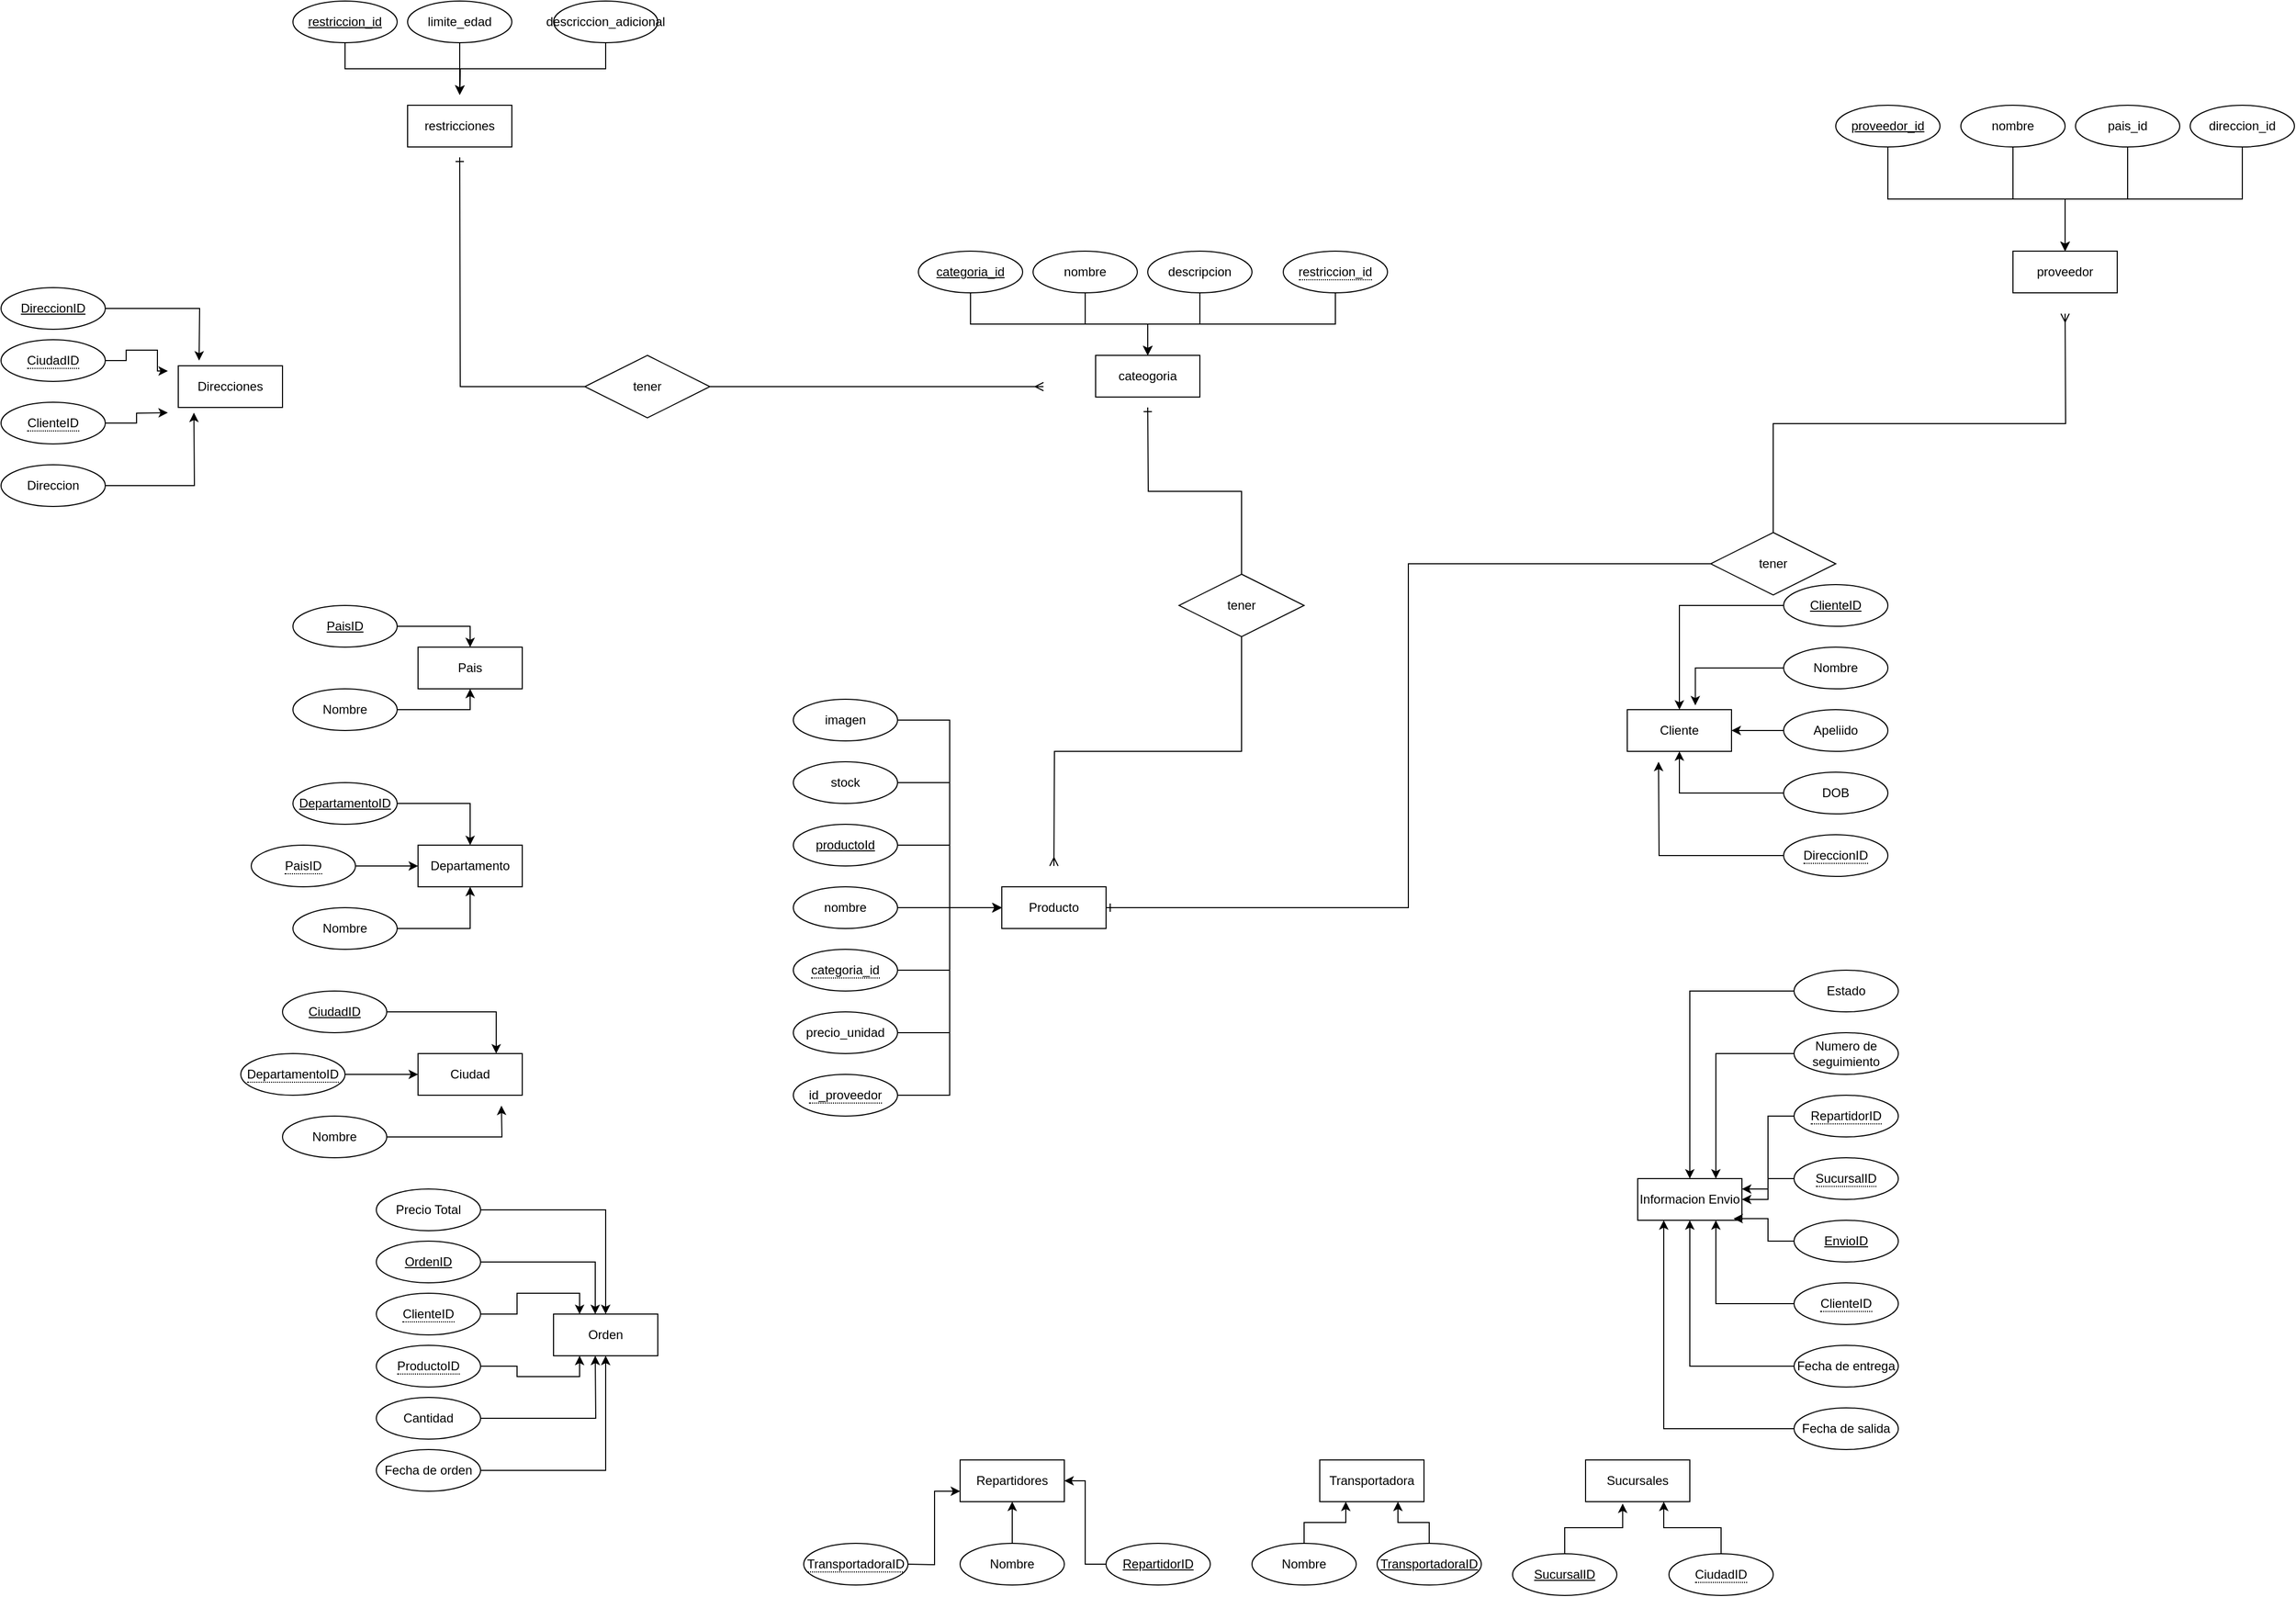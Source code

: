 <mxfile version="24.2.2" type="github">
  <diagram id="R2lEEEUBdFMjLlhIrx00" name="Page-1">
    <mxGraphModel dx="5312" dy="2772" grid="1" gridSize="10" guides="1" tooltips="1" connect="1" arrows="1" fold="1" page="1" pageScale="1" pageWidth="850" pageHeight="1100" math="0" shadow="0" extFonts="Permanent Marker^https://fonts.googleapis.com/css?family=Permanent+Marker">
      <root>
        <mxCell id="0" />
        <mxCell id="1" parent="0" />
        <mxCell id="7TCsUlY0UWKUgK5hBim2-1" value="Producto" style="whiteSpace=wrap;html=1;align=center;" vertex="1" parent="1">
          <mxGeometry x="-80" y="310" width="100" height="40" as="geometry" />
        </mxCell>
        <mxCell id="7TCsUlY0UWKUgK5hBim2-13" style="edgeStyle=orthogonalEdgeStyle;rounded=0;orthogonalLoop=1;jettySize=auto;html=1;exitX=1;exitY=0.5;exitDx=0;exitDy=0;entryX=0;entryY=0.5;entryDx=0;entryDy=0;" edge="1" parent="1" source="7TCsUlY0UWKUgK5hBim2-2" target="7TCsUlY0UWKUgK5hBim2-1">
          <mxGeometry relative="1" as="geometry" />
        </mxCell>
        <mxCell id="V_IZpNN2CZy9b4twtYZi-1" value="Cliente" style="whiteSpace=wrap;html=1;align=center;" vertex="1" parent="1">
          <mxGeometry x="520" y="140" width="100" height="40" as="geometry" />
        </mxCell>
        <mxCell id="7TCsUlY0UWKUgK5hBim2-2" value="productoId" style="ellipse;whiteSpace=wrap;html=1;align=center;fontStyle=4;" vertex="1" parent="1">
          <mxGeometry x="-280" y="250" width="100" height="40" as="geometry" />
        </mxCell>
        <mxCell id="HOgN10SsS_zhc4yn9moy-36" style="edgeStyle=orthogonalEdgeStyle;rounded=0;orthogonalLoop=1;jettySize=auto;html=1;" edge="1" parent="1" source="V_IZpNN2CZy9b4twtYZi-2" target="V_IZpNN2CZy9b4twtYZi-1">
          <mxGeometry relative="1" as="geometry" />
        </mxCell>
        <mxCell id="V_IZpNN2CZy9b4twtYZi-2" value="ClienteID" style="ellipse;whiteSpace=wrap;html=1;align=center;fontStyle=4;" vertex="1" parent="1">
          <mxGeometry x="670" y="20" width="100" height="40" as="geometry" />
        </mxCell>
        <mxCell id="7TCsUlY0UWKUgK5hBim2-12" style="edgeStyle=orthogonalEdgeStyle;rounded=0;orthogonalLoop=1;jettySize=auto;html=1;exitX=1;exitY=0.5;exitDx=0;exitDy=0;entryX=0;entryY=0.5;entryDx=0;entryDy=0;" edge="1" parent="1" source="7TCsUlY0UWKUgK5hBim2-3" target="7TCsUlY0UWKUgK5hBim2-1">
          <mxGeometry relative="1" as="geometry" />
        </mxCell>
        <mxCell id="HOgN10SsS_zhc4yn9moy-37" style="edgeStyle=orthogonalEdgeStyle;rounded=0;orthogonalLoop=1;jettySize=auto;html=1;entryX=0.653;entryY=-0.104;entryDx=0;entryDy=0;entryPerimeter=0;" edge="1" parent="1" source="V_IZpNN2CZy9b4twtYZi-3" target="V_IZpNN2CZy9b4twtYZi-1">
          <mxGeometry relative="1" as="geometry" />
        </mxCell>
        <mxCell id="V_IZpNN2CZy9b4twtYZi-3" value="Nombre" style="ellipse;whiteSpace=wrap;html=1;align=center;" vertex="1" parent="1">
          <mxGeometry x="670" y="80" width="100" height="40" as="geometry" />
        </mxCell>
        <mxCell id="7TCsUlY0UWKUgK5hBim2-3" value="nombre" style="ellipse;whiteSpace=wrap;html=1;align=center;" vertex="1" parent="1">
          <mxGeometry x="-280" y="310" width="100" height="40" as="geometry" />
        </mxCell>
        <mxCell id="HOgN10SsS_zhc4yn9moy-38" style="edgeStyle=orthogonalEdgeStyle;rounded=0;orthogonalLoop=1;jettySize=auto;html=1;" edge="1" parent="1" source="V_IZpNN2CZy9b4twtYZi-4" target="V_IZpNN2CZy9b4twtYZi-1">
          <mxGeometry relative="1" as="geometry" />
        </mxCell>
        <mxCell id="V_IZpNN2CZy9b4twtYZi-4" value="Apeliido" style="ellipse;whiteSpace=wrap;html=1;align=center;" vertex="1" parent="1">
          <mxGeometry x="670" y="140" width="100" height="40" as="geometry" />
        </mxCell>
        <mxCell id="7TCsUlY0UWKUgK5hBim2-14" style="edgeStyle=orthogonalEdgeStyle;rounded=0;orthogonalLoop=1;jettySize=auto;html=1;exitX=1;exitY=0.5;exitDx=0;exitDy=0;entryX=0;entryY=0.5;entryDx=0;entryDy=0;" edge="1" parent="1" source="7TCsUlY0UWKUgK5hBim2-4" target="7TCsUlY0UWKUgK5hBim2-1">
          <mxGeometry relative="1" as="geometry" />
        </mxCell>
        <mxCell id="HOgN10SsS_zhc4yn9moy-39" style="edgeStyle=orthogonalEdgeStyle;rounded=0;orthogonalLoop=1;jettySize=auto;html=1;entryX=0.5;entryY=1;entryDx=0;entryDy=0;" edge="1" parent="1" source="V_IZpNN2CZy9b4twtYZi-5" target="V_IZpNN2CZy9b4twtYZi-1">
          <mxGeometry relative="1" as="geometry" />
        </mxCell>
        <mxCell id="V_IZpNN2CZy9b4twtYZi-5" value="DOB" style="ellipse;whiteSpace=wrap;html=1;align=center;" vertex="1" parent="1">
          <mxGeometry x="670" y="200" width="100" height="40" as="geometry" />
        </mxCell>
        <mxCell id="7TCsUlY0UWKUgK5hBim2-4" value="stock" style="ellipse;whiteSpace=wrap;html=1;align=center;" vertex="1" parent="1">
          <mxGeometry x="-280" y="190" width="100" height="40" as="geometry" />
        </mxCell>
        <mxCell id="HOgN10SsS_zhc4yn9moy-40" style="edgeStyle=orthogonalEdgeStyle;rounded=0;orthogonalLoop=1;jettySize=auto;html=1;" edge="1" parent="1" source="V_IZpNN2CZy9b4twtYZi-7">
          <mxGeometry relative="1" as="geometry">
            <mxPoint x="550" y="190" as="targetPoint" />
          </mxGeometry>
        </mxCell>
        <mxCell id="V_IZpNN2CZy9b4twtYZi-7" value="&lt;span style=&quot;border-bottom: 1px dotted&quot;&gt;DireccionID&lt;/span&gt;" style="ellipse;whiteSpace=wrap;html=1;align=center;" vertex="1" parent="1">
          <mxGeometry x="670" y="260" width="100" height="40" as="geometry" />
        </mxCell>
        <mxCell id="7TCsUlY0UWKUgK5hBim2-15" style="edgeStyle=orthogonalEdgeStyle;rounded=0;orthogonalLoop=1;jettySize=auto;html=1;exitX=1;exitY=0.5;exitDx=0;exitDy=0;entryX=0;entryY=0.5;entryDx=0;entryDy=0;" edge="1" parent="1" source="7TCsUlY0UWKUgK5hBim2-5" target="7TCsUlY0UWKUgK5hBim2-1">
          <mxGeometry relative="1" as="geometry" />
        </mxCell>
        <mxCell id="7TCsUlY0UWKUgK5hBim2-5" value="imagen" style="ellipse;whiteSpace=wrap;html=1;align=center;" vertex="1" parent="1">
          <mxGeometry x="-280" y="130" width="100" height="40" as="geometry" />
        </mxCell>
        <mxCell id="7TCsUlY0UWKUgK5hBim2-11" style="edgeStyle=orthogonalEdgeStyle;rounded=0;orthogonalLoop=1;jettySize=auto;html=1;exitX=1;exitY=0.5;exitDx=0;exitDy=0;entryX=0;entryY=0.5;entryDx=0;entryDy=0;" edge="1" parent="1" source="7TCsUlY0UWKUgK5hBim2-6" target="7TCsUlY0UWKUgK5hBim2-1">
          <mxGeometry relative="1" as="geometry" />
        </mxCell>
        <mxCell id="7TCsUlY0UWKUgK5hBim2-6" value="&lt;span style=&quot;border-bottom: 1px dotted&quot;&gt;categoria_id&lt;/span&gt;" style="ellipse;whiteSpace=wrap;html=1;align=center;" vertex="1" parent="1">
          <mxGeometry x="-280" y="370" width="100" height="40" as="geometry" />
        </mxCell>
        <mxCell id="7TCsUlY0UWKUgK5hBim2-10" style="edgeStyle=orthogonalEdgeStyle;rounded=0;orthogonalLoop=1;jettySize=auto;html=1;exitX=1;exitY=0.5;exitDx=0;exitDy=0;entryX=0;entryY=0.5;entryDx=0;entryDy=0;" edge="1" parent="1" source="7TCsUlY0UWKUgK5hBim2-7" target="7TCsUlY0UWKUgK5hBim2-1">
          <mxGeometry relative="1" as="geometry" />
        </mxCell>
        <mxCell id="7TCsUlY0UWKUgK5hBim2-7" value="precio_unidad" style="ellipse;whiteSpace=wrap;html=1;align=center;" vertex="1" parent="1">
          <mxGeometry x="-280" y="430" width="100" height="40" as="geometry" />
        </mxCell>
        <mxCell id="7TCsUlY0UWKUgK5hBim2-9" style="edgeStyle=orthogonalEdgeStyle;rounded=0;orthogonalLoop=1;jettySize=auto;html=1;exitX=1;exitY=0.5;exitDx=0;exitDy=0;entryX=0;entryY=0.5;entryDx=0;entryDy=0;" edge="1" parent="1" source="7TCsUlY0UWKUgK5hBim2-8" target="7TCsUlY0UWKUgK5hBim2-1">
          <mxGeometry relative="1" as="geometry" />
        </mxCell>
        <mxCell id="7TCsUlY0UWKUgK5hBim2-8" value="&lt;span style=&quot;border-bottom: 1px dotted&quot;&gt;id_proveedor&lt;/span&gt;" style="ellipse;whiteSpace=wrap;html=1;align=center;" vertex="1" parent="1">
          <mxGeometry x="-280" y="490" width="100" height="40" as="geometry" />
        </mxCell>
        <mxCell id="7TCsUlY0UWKUgK5hBim2-16" value="cateogoria" style="whiteSpace=wrap;html=1;align=center;" vertex="1" parent="1">
          <mxGeometry x="10" y="-200" width="100" height="40" as="geometry" />
        </mxCell>
        <mxCell id="7TCsUlY0UWKUgK5hBim2-27" style="edgeStyle=orthogonalEdgeStyle;rounded=0;orthogonalLoop=1;jettySize=auto;html=1;exitX=0.5;exitY=1;exitDx=0;exitDy=0;entryX=0.5;entryY=0;entryDx=0;entryDy=0;" edge="1" parent="1" source="7TCsUlY0UWKUgK5hBim2-18" target="7TCsUlY0UWKUgK5hBim2-16">
          <mxGeometry relative="1" as="geometry" />
        </mxCell>
        <mxCell id="7TCsUlY0UWKUgK5hBim2-18" value="nombre" style="ellipse;whiteSpace=wrap;html=1;align=center;" vertex="1" parent="1">
          <mxGeometry x="-50" y="-300" width="100" height="40" as="geometry" />
        </mxCell>
        <mxCell id="7TCsUlY0UWKUgK5hBim2-28" style="edgeStyle=orthogonalEdgeStyle;rounded=0;orthogonalLoop=1;jettySize=auto;html=1;exitX=0.5;exitY=1;exitDx=0;exitDy=0;entryX=0.5;entryY=0;entryDx=0;entryDy=0;" edge="1" parent="1" source="7TCsUlY0UWKUgK5hBim2-19" target="7TCsUlY0UWKUgK5hBim2-16">
          <mxGeometry relative="1" as="geometry" />
        </mxCell>
        <mxCell id="7TCsUlY0UWKUgK5hBim2-19" value="categoria_id" style="ellipse;whiteSpace=wrap;html=1;align=center;fontStyle=4;" vertex="1" parent="1">
          <mxGeometry x="-160" y="-300" width="100" height="40" as="geometry" />
        </mxCell>
        <mxCell id="7TCsUlY0UWKUgK5hBim2-26" style="edgeStyle=orthogonalEdgeStyle;rounded=0;orthogonalLoop=1;jettySize=auto;html=1;exitX=0.5;exitY=1;exitDx=0;exitDy=0;entryX=0.5;entryY=0;entryDx=0;entryDy=0;" edge="1" parent="1" source="7TCsUlY0UWKUgK5hBim2-21" target="7TCsUlY0UWKUgK5hBim2-16">
          <mxGeometry relative="1" as="geometry" />
        </mxCell>
        <mxCell id="7TCsUlY0UWKUgK5hBim2-21" value="descripcion" style="ellipse;whiteSpace=wrap;html=1;align=center;" vertex="1" parent="1">
          <mxGeometry x="60" y="-300" width="100" height="40" as="geometry" />
        </mxCell>
        <mxCell id="7TCsUlY0UWKUgK5hBim2-25" style="edgeStyle=orthogonalEdgeStyle;rounded=0;orthogonalLoop=1;jettySize=auto;html=1;exitX=0.5;exitY=1;exitDx=0;exitDy=0;entryX=0.5;entryY=0;entryDx=0;entryDy=0;" edge="1" parent="1" source="7TCsUlY0UWKUgK5hBim2-24" target="7TCsUlY0UWKUgK5hBim2-16">
          <mxGeometry relative="1" as="geometry" />
        </mxCell>
        <mxCell id="7TCsUlY0UWKUgK5hBim2-24" value="&lt;span style=&quot;border-bottom: 1px dotted&quot;&gt;restriccion_id&lt;/span&gt;" style="ellipse;whiteSpace=wrap;html=1;align=center;" vertex="1" parent="1">
          <mxGeometry x="190" y="-300" width="100" height="40" as="geometry" />
        </mxCell>
        <mxCell id="7TCsUlY0UWKUgK5hBim2-30" style="edgeStyle=orthogonalEdgeStyle;rounded=0;orthogonalLoop=1;jettySize=auto;html=1;exitX=0.5;exitY=1;exitDx=0;exitDy=0;endArrow=ERmany;endFill=0;" edge="1" parent="1" source="7TCsUlY0UWKUgK5hBim2-29">
          <mxGeometry relative="1" as="geometry">
            <mxPoint x="-30" y="290" as="targetPoint" />
          </mxGeometry>
        </mxCell>
        <mxCell id="7TCsUlY0UWKUgK5hBim2-31" style="edgeStyle=orthogonalEdgeStyle;rounded=0;orthogonalLoop=1;jettySize=auto;html=1;exitX=0.5;exitY=0;exitDx=0;exitDy=0;endArrow=ERone;endFill=0;" edge="1" parent="1" source="7TCsUlY0UWKUgK5hBim2-29">
          <mxGeometry relative="1" as="geometry">
            <mxPoint x="60" y="-150" as="targetPoint" />
          </mxGeometry>
        </mxCell>
        <mxCell id="7TCsUlY0UWKUgK5hBim2-29" value="tener" style="shape=rhombus;perimeter=rhombusPerimeter;whiteSpace=wrap;html=1;align=center;" vertex="1" parent="1">
          <mxGeometry x="90" y="10" width="120" height="60" as="geometry" />
        </mxCell>
        <mxCell id="f4wOuDZP4i-04FLXdV7_-1" value="Informacion Envio" style="whiteSpace=wrap;html=1;align=center;" vertex="1" parent="1">
          <mxGeometry x="530" y="590" width="100" height="40" as="geometry" />
        </mxCell>
        <mxCell id="f4wOuDZP4i-04FLXdV7_-2" value="EnvioID" style="ellipse;whiteSpace=wrap;html=1;align=center;fontStyle=4;" vertex="1" parent="1">
          <mxGeometry x="680" y="630" width="100" height="40" as="geometry" />
        </mxCell>
        <mxCell id="HOgN10SsS_zhc4yn9moy-32" style="edgeStyle=orthogonalEdgeStyle;rounded=0;orthogonalLoop=1;jettySize=auto;html=1;entryX=0.5;entryY=1;entryDx=0;entryDy=0;" edge="1" parent="1" source="f4wOuDZP4i-04FLXdV7_-5" target="f4wOuDZP4i-04FLXdV7_-1">
          <mxGeometry relative="1" as="geometry">
            <mxPoint x="580" y="640" as="targetPoint" />
          </mxGeometry>
        </mxCell>
        <mxCell id="f4wOuDZP4i-04FLXdV7_-5" value="Fecha de entrega" style="ellipse;whiteSpace=wrap;html=1;align=center;" vertex="1" parent="1">
          <mxGeometry x="680" y="750" width="100" height="40" as="geometry" />
        </mxCell>
        <mxCell id="HOgN10SsS_zhc4yn9moy-29" style="edgeStyle=orthogonalEdgeStyle;rounded=0;orthogonalLoop=1;jettySize=auto;html=1;" edge="1" parent="1" source="f4wOuDZP4i-04FLXdV7_-6" target="f4wOuDZP4i-04FLXdV7_-1">
          <mxGeometry relative="1" as="geometry" />
        </mxCell>
        <mxCell id="f4wOuDZP4i-04FLXdV7_-6" value="&lt;span style=&quot;border-bottom: 1px dotted&quot;&gt;SucursalID&lt;/span&gt;" style="ellipse;whiteSpace=wrap;html=1;align=center;" vertex="1" parent="1">
          <mxGeometry x="680" y="570" width="100" height="40" as="geometry" />
        </mxCell>
        <mxCell id="HOgN10SsS_zhc4yn9moy-28" style="edgeStyle=orthogonalEdgeStyle;rounded=0;orthogonalLoop=1;jettySize=auto;html=1;entryX=1;entryY=0.25;entryDx=0;entryDy=0;" edge="1" parent="1" source="f4wOuDZP4i-04FLXdV7_-7" target="f4wOuDZP4i-04FLXdV7_-1">
          <mxGeometry relative="1" as="geometry" />
        </mxCell>
        <mxCell id="f4wOuDZP4i-04FLXdV7_-7" value="&lt;span style=&quot;border-bottom: 1px dotted&quot;&gt;RepartidorID&lt;/span&gt;" style="ellipse;whiteSpace=wrap;html=1;align=center;" vertex="1" parent="1">
          <mxGeometry x="680" y="510" width="100" height="40" as="geometry" />
        </mxCell>
        <mxCell id="HOgN10SsS_zhc4yn9moy-31" style="edgeStyle=orthogonalEdgeStyle;rounded=0;orthogonalLoop=1;jettySize=auto;html=1;entryX=0.75;entryY=1;entryDx=0;entryDy=0;" edge="1" parent="1" source="f4wOuDZP4i-04FLXdV7_-8" target="f4wOuDZP4i-04FLXdV7_-1">
          <mxGeometry relative="1" as="geometry">
            <mxPoint x="600" y="650" as="targetPoint" />
          </mxGeometry>
        </mxCell>
        <mxCell id="f4wOuDZP4i-04FLXdV7_-8" value="&lt;span style=&quot;border-bottom: 1px dotted&quot;&gt;ClienteID&lt;/span&gt;" style="ellipse;whiteSpace=wrap;html=1;align=center;" vertex="1" parent="1">
          <mxGeometry x="680" y="690" width="100" height="40" as="geometry" />
        </mxCell>
        <mxCell id="HOgN10SsS_zhc4yn9moy-33" style="edgeStyle=orthogonalEdgeStyle;rounded=0;orthogonalLoop=1;jettySize=auto;html=1;entryX=0.25;entryY=1;entryDx=0;entryDy=0;" edge="1" parent="1" source="f4wOuDZP4i-04FLXdV7_-9" target="f4wOuDZP4i-04FLXdV7_-1">
          <mxGeometry relative="1" as="geometry" />
        </mxCell>
        <mxCell id="f4wOuDZP4i-04FLXdV7_-9" value="Fecha de salida" style="ellipse;whiteSpace=wrap;html=1;align=center;" vertex="1" parent="1">
          <mxGeometry x="680" y="810" width="100" height="40" as="geometry" />
        </mxCell>
        <mxCell id="HOgN10SsS_zhc4yn9moy-27" style="edgeStyle=orthogonalEdgeStyle;rounded=0;orthogonalLoop=1;jettySize=auto;html=1;entryX=0.75;entryY=0;entryDx=0;entryDy=0;" edge="1" parent="1" source="f4wOuDZP4i-04FLXdV7_-10" target="f4wOuDZP4i-04FLXdV7_-1">
          <mxGeometry relative="1" as="geometry" />
        </mxCell>
        <mxCell id="f4wOuDZP4i-04FLXdV7_-10" value="Numero de seguimiento" style="ellipse;whiteSpace=wrap;html=1;align=center;" vertex="1" parent="1">
          <mxGeometry x="680" y="450" width="100" height="40" as="geometry" />
        </mxCell>
        <mxCell id="HOgN10SsS_zhc4yn9moy-25" style="edgeStyle=orthogonalEdgeStyle;rounded=0;orthogonalLoop=1;jettySize=auto;html=1;entryX=0.5;entryY=0;entryDx=0;entryDy=0;" edge="1" parent="1" source="f4wOuDZP4i-04FLXdV7_-11" target="f4wOuDZP4i-04FLXdV7_-1">
          <mxGeometry relative="1" as="geometry" />
        </mxCell>
        <mxCell id="f4wOuDZP4i-04FLXdV7_-11" value="Estado" style="ellipse;whiteSpace=wrap;html=1;align=center;" vertex="1" parent="1">
          <mxGeometry x="680" y="390" width="100" height="40" as="geometry" />
        </mxCell>
        <mxCell id="7TCsUlY0UWKUgK5hBim2-42" style="edgeStyle=orthogonalEdgeStyle;rounded=0;orthogonalLoop=1;jettySize=auto;html=1;exitX=0.5;exitY=0;exitDx=0;exitDy=0;endArrow=ERmany;endFill=0;" edge="1" parent="1" source="7TCsUlY0UWKUgK5hBim2-41">
          <mxGeometry relative="1" as="geometry">
            <mxPoint x="940" y="-240" as="targetPoint" />
          </mxGeometry>
        </mxCell>
        <mxCell id="HOgN10SsS_zhc4yn9moy-1" value="Repartidores" style="whiteSpace=wrap;html=1;align=center;" vertex="1" parent="1">
          <mxGeometry x="-120" y="860" width="100" height="40" as="geometry" />
        </mxCell>
        <mxCell id="HOgN10SsS_zhc4yn9moy-22" style="edgeStyle=orthogonalEdgeStyle;rounded=0;orthogonalLoop=1;jettySize=auto;html=1;entryX=0;entryY=0.75;entryDx=0;entryDy=0;" edge="1" parent="1" target="HOgN10SsS_zhc4yn9moy-1">
          <mxGeometry relative="1" as="geometry">
            <mxPoint x="-170" y="960" as="sourcePoint" />
          </mxGeometry>
        </mxCell>
        <mxCell id="7TCsUlY0UWKUgK5hBim2-45" style="edgeStyle=orthogonalEdgeStyle;rounded=0;orthogonalLoop=1;jettySize=auto;html=1;exitX=0;exitY=0.5;exitDx=0;exitDy=0;entryX=1;entryY=0.5;entryDx=0;entryDy=0;endArrow=ERone;endFill=0;" edge="1" parent="1" source="7TCsUlY0UWKUgK5hBim2-41" target="7TCsUlY0UWKUgK5hBim2-1">
          <mxGeometry relative="1" as="geometry" />
        </mxCell>
        <mxCell id="HOgN10SsS_zhc4yn9moy-2" value="&lt;span style=&quot;border-bottom: 1px dotted&quot;&gt;TransportadoraID&lt;/span&gt;" style="ellipse;whiteSpace=wrap;html=1;align=center;" vertex="1" parent="1">
          <mxGeometry x="-270" y="940" width="100" height="40" as="geometry" />
        </mxCell>
        <mxCell id="HOgN10SsS_zhc4yn9moy-23" style="edgeStyle=orthogonalEdgeStyle;rounded=0;orthogonalLoop=1;jettySize=auto;html=1;entryX=1;entryY=0.5;entryDx=0;entryDy=0;" edge="1" parent="1" source="HOgN10SsS_zhc4yn9moy-3" target="HOgN10SsS_zhc4yn9moy-1">
          <mxGeometry relative="1" as="geometry" />
        </mxCell>
        <mxCell id="7TCsUlY0UWKUgK5hBim2-41" value="tener" style="shape=rhombus;perimeter=rhombusPerimeter;whiteSpace=wrap;html=1;align=center;" vertex="1" parent="1">
          <mxGeometry x="600" y="-30" width="120" height="60" as="geometry" />
        </mxCell>
        <mxCell id="HOgN10SsS_zhc4yn9moy-3" value="RepartidorID" style="ellipse;whiteSpace=wrap;html=1;align=center;fontStyle=4;" vertex="1" parent="1">
          <mxGeometry x="20" y="940" width="100" height="40" as="geometry" />
        </mxCell>
        <mxCell id="HOgN10SsS_zhc4yn9moy-18" style="edgeStyle=orthogonalEdgeStyle;rounded=0;orthogonalLoop=1;jettySize=auto;html=1;entryX=0.5;entryY=1;entryDx=0;entryDy=0;" edge="1" parent="1" source="HOgN10SsS_zhc4yn9moy-4" target="HOgN10SsS_zhc4yn9moy-1">
          <mxGeometry relative="1" as="geometry" />
        </mxCell>
        <mxCell id="HOgN10SsS_zhc4yn9moy-4" value="Nombre" style="ellipse;whiteSpace=wrap;html=1;align=center;" vertex="1" parent="1">
          <mxGeometry x="-120" y="940" width="100" height="40" as="geometry" />
        </mxCell>
        <mxCell id="HOgN10SsS_zhc4yn9moy-5" value="Transportadora" style="whiteSpace=wrap;html=1;align=center;" vertex="1" parent="1">
          <mxGeometry x="225" y="860" width="100" height="40" as="geometry" />
        </mxCell>
        <mxCell id="HOgN10SsS_zhc4yn9moy-10" style="edgeStyle=orthogonalEdgeStyle;rounded=0;orthogonalLoop=1;jettySize=auto;html=1;entryX=0.75;entryY=1;entryDx=0;entryDy=0;" edge="1" parent="1" source="HOgN10SsS_zhc4yn9moy-6" target="HOgN10SsS_zhc4yn9moy-5">
          <mxGeometry relative="1" as="geometry" />
        </mxCell>
        <mxCell id="HOgN10SsS_zhc4yn9moy-6" value="TransportadoraID" style="ellipse;whiteSpace=wrap;html=1;align=center;fontStyle=4;" vertex="1" parent="1">
          <mxGeometry x="280" y="940" width="100" height="40" as="geometry" />
        </mxCell>
        <mxCell id="HOgN10SsS_zhc4yn9moy-9" style="edgeStyle=orthogonalEdgeStyle;rounded=0;orthogonalLoop=1;jettySize=auto;html=1;entryX=0.25;entryY=1;entryDx=0;entryDy=0;" edge="1" parent="1" source="HOgN10SsS_zhc4yn9moy-8" target="HOgN10SsS_zhc4yn9moy-5">
          <mxGeometry relative="1" as="geometry" />
        </mxCell>
        <mxCell id="HOgN10SsS_zhc4yn9moy-8" value="Nombre" style="ellipse;whiteSpace=wrap;html=1;align=center;" vertex="1" parent="1">
          <mxGeometry x="160" y="940" width="100" height="40" as="geometry" />
        </mxCell>
        <mxCell id="HOgN10SsS_zhc4yn9moy-11" value="Sucursales" style="whiteSpace=wrap;html=1;align=center;" vertex="1" parent="1">
          <mxGeometry x="480" y="860" width="100" height="40" as="geometry" />
        </mxCell>
        <mxCell id="HOgN10SsS_zhc4yn9moy-12" value="SucursalID" style="ellipse;whiteSpace=wrap;html=1;align=center;fontStyle=4;" vertex="1" parent="1">
          <mxGeometry x="410" y="950" width="100" height="40" as="geometry" />
        </mxCell>
        <mxCell id="HOgN10SsS_zhc4yn9moy-13" style="edgeStyle=orthogonalEdgeStyle;rounded=0;orthogonalLoop=1;jettySize=auto;html=1;entryX=0.356;entryY=1.046;entryDx=0;entryDy=0;entryPerimeter=0;" edge="1" parent="1" source="HOgN10SsS_zhc4yn9moy-12" target="HOgN10SsS_zhc4yn9moy-11">
          <mxGeometry relative="1" as="geometry" />
        </mxCell>
        <mxCell id="HOgN10SsS_zhc4yn9moy-15" style="edgeStyle=orthogonalEdgeStyle;rounded=0;orthogonalLoop=1;jettySize=auto;html=1;entryX=0.75;entryY=1;entryDx=0;entryDy=0;" edge="1" parent="1" source="HOgN10SsS_zhc4yn9moy-14" target="HOgN10SsS_zhc4yn9moy-11">
          <mxGeometry relative="1" as="geometry" />
        </mxCell>
        <mxCell id="HOgN10SsS_zhc4yn9moy-14" value="&lt;span style=&quot;border-bottom: 1px dotted&quot;&gt;CiudadID&lt;/span&gt;" style="ellipse;whiteSpace=wrap;html=1;align=center;" vertex="1" parent="1">
          <mxGeometry x="560" y="950" width="100" height="40" as="geometry" />
        </mxCell>
        <mxCell id="HOgN10SsS_zhc4yn9moy-24" style="edgeStyle=orthogonalEdgeStyle;rounded=0;orthogonalLoop=1;jettySize=auto;html=1;exitX=0.5;exitY=1;exitDx=0;exitDy=0;" edge="1" parent="1" source="f4wOuDZP4i-04FLXdV7_-7" target="f4wOuDZP4i-04FLXdV7_-7">
          <mxGeometry relative="1" as="geometry" />
        </mxCell>
        <mxCell id="7TCsUlY0UWKUgK5hBim2-37" style="edgeStyle=orthogonalEdgeStyle;rounded=0;orthogonalLoop=1;jettySize=auto;html=1;exitX=0.5;exitY=1;exitDx=0;exitDy=0;entryX=0.5;entryY=0;entryDx=0;entryDy=0;" edge="1" parent="1" source="7TCsUlY0UWKUgK5hBim2-33" target="7TCsUlY0UWKUgK5hBim2-32">
          <mxGeometry relative="1" as="geometry" />
        </mxCell>
        <mxCell id="HOgN10SsS_zhc4yn9moy-30" style="edgeStyle=orthogonalEdgeStyle;rounded=0;orthogonalLoop=1;jettySize=auto;html=1;entryX=0.919;entryY=0.961;entryDx=0;entryDy=0;entryPerimeter=0;" edge="1" parent="1" source="f4wOuDZP4i-04FLXdV7_-2" target="f4wOuDZP4i-04FLXdV7_-1">
          <mxGeometry relative="1" as="geometry" />
        </mxCell>
        <mxCell id="7TCsUlY0UWKUgK5hBim2-40" style="edgeStyle=orthogonalEdgeStyle;rounded=0;orthogonalLoop=1;jettySize=auto;html=1;exitX=0.5;exitY=1;exitDx=0;exitDy=0;" edge="1" parent="1" source="7TCsUlY0UWKUgK5hBim2-34" target="7TCsUlY0UWKUgK5hBim2-32">
          <mxGeometry relative="1" as="geometry" />
        </mxCell>
        <mxCell id="7TCsUlY0UWKUgK5hBim2-39" style="edgeStyle=orthogonalEdgeStyle;rounded=0;orthogonalLoop=1;jettySize=auto;html=1;exitX=0.5;exitY=1;exitDx=0;exitDy=0;entryX=0.5;entryY=0;entryDx=0;entryDy=0;" edge="1" parent="1" source="7TCsUlY0UWKUgK5hBim2-35" target="7TCsUlY0UWKUgK5hBim2-32">
          <mxGeometry relative="1" as="geometry" />
        </mxCell>
        <mxCell id="7TCsUlY0UWKUgK5hBim2-38" style="edgeStyle=orthogonalEdgeStyle;rounded=0;orthogonalLoop=1;jettySize=auto;html=1;exitX=0.5;exitY=1;exitDx=0;exitDy=0;" edge="1" parent="1" source="7TCsUlY0UWKUgK5hBim2-36">
          <mxGeometry relative="1" as="geometry">
            <mxPoint x="940" y="-310" as="targetPoint" />
          </mxGeometry>
        </mxCell>
        <mxCell id="7TCsUlY0UWKUgK5hBim2-53" style="edgeStyle=orthogonalEdgeStyle;rounded=0;orthogonalLoop=1;jettySize=auto;html=1;exitX=0.5;exitY=1;exitDx=0;exitDy=0;entryX=0.5;entryY=0;entryDx=0;entryDy=0;" edge="1" parent="1" source="7TCsUlY0UWKUgK5hBim2-47" target="7TCsUlY0UWKUgK5hBim2-48">
          <mxGeometry relative="1" as="geometry" />
        </mxCell>
        <mxCell id="HOgN10SsS_zhc4yn9moy-41" value="Orden" style="whiteSpace=wrap;html=1;align=center;" vertex="1" parent="1">
          <mxGeometry x="-510" y="720" width="100" height="40" as="geometry" />
        </mxCell>
        <mxCell id="7TCsUlY0UWKUgK5hBim2-47" value="nombre" style="ellipse;whiteSpace=wrap;html=1;align=center;" vertex="1" parent="1">
          <mxGeometry x="840" y="-440" width="100" height="40" as="geometry" />
        </mxCell>
        <mxCell id="HOgN10SsS_zhc4yn9moy-52" style="edgeStyle=orthogonalEdgeStyle;rounded=0;orthogonalLoop=1;jettySize=auto;html=1;entryX=0.4;entryY=0;entryDx=0;entryDy=0;entryPerimeter=0;" edge="1" parent="1" source="HOgN10SsS_zhc4yn9moy-42" target="HOgN10SsS_zhc4yn9moy-41">
          <mxGeometry relative="1" as="geometry" />
        </mxCell>
        <mxCell id="7TCsUlY0UWKUgK5hBim2-48" value="proveedor" style="whiteSpace=wrap;html=1;align=center;" vertex="1" parent="1">
          <mxGeometry x="890" y="-300" width="100" height="40" as="geometry" />
        </mxCell>
        <mxCell id="HOgN10SsS_zhc4yn9moy-42" value="OrdenID" style="ellipse;whiteSpace=wrap;html=1;align=center;fontStyle=4;" vertex="1" parent="1">
          <mxGeometry x="-680" y="650" width="100" height="40" as="geometry" />
        </mxCell>
        <mxCell id="7TCsUlY0UWKUgK5hBim2-52" style="edgeStyle=orthogonalEdgeStyle;rounded=0;orthogonalLoop=1;jettySize=auto;html=1;exitX=0.5;exitY=1;exitDx=0;exitDy=0;entryX=0.5;entryY=0;entryDx=0;entryDy=0;" edge="1" parent="1" source="7TCsUlY0UWKUgK5hBim2-49" target="7TCsUlY0UWKUgK5hBim2-48">
          <mxGeometry relative="1" as="geometry" />
        </mxCell>
        <mxCell id="HOgN10SsS_zhc4yn9moy-53" style="edgeStyle=orthogonalEdgeStyle;rounded=0;orthogonalLoop=1;jettySize=auto;html=1;entryX=0.25;entryY=0;entryDx=0;entryDy=0;" edge="1" parent="1" source="HOgN10SsS_zhc4yn9moy-44" target="HOgN10SsS_zhc4yn9moy-41">
          <mxGeometry relative="1" as="geometry" />
        </mxCell>
        <mxCell id="7TCsUlY0UWKUgK5hBim2-49" value="proveedor_id" style="ellipse;whiteSpace=wrap;html=1;align=center;fontStyle=4;" vertex="1" parent="1">
          <mxGeometry x="720" y="-440" width="100" height="40" as="geometry" />
        </mxCell>
        <mxCell id="HOgN10SsS_zhc4yn9moy-44" value="&lt;span style=&quot;border-bottom: 1px dotted&quot;&gt;ClienteID&lt;/span&gt;" style="ellipse;whiteSpace=wrap;html=1;align=center;" vertex="1" parent="1">
          <mxGeometry x="-680" y="700" width="100" height="40" as="geometry" />
        </mxCell>
        <mxCell id="7TCsUlY0UWKUgK5hBim2-54" style="edgeStyle=orthogonalEdgeStyle;rounded=0;orthogonalLoop=1;jettySize=auto;html=1;exitX=0.5;exitY=1;exitDx=0;exitDy=0;entryX=0.5;entryY=0;entryDx=0;entryDy=0;" edge="1" parent="1" source="7TCsUlY0UWKUgK5hBim2-50" target="7TCsUlY0UWKUgK5hBim2-48">
          <mxGeometry relative="1" as="geometry" />
        </mxCell>
        <mxCell id="HOgN10SsS_zhc4yn9moy-54" style="edgeStyle=orthogonalEdgeStyle;rounded=0;orthogonalLoop=1;jettySize=auto;html=1;entryX=0.25;entryY=1;entryDx=0;entryDy=0;" edge="1" parent="1" source="HOgN10SsS_zhc4yn9moy-45" target="HOgN10SsS_zhc4yn9moy-41">
          <mxGeometry relative="1" as="geometry" />
        </mxCell>
        <mxCell id="7TCsUlY0UWKUgK5hBim2-50" value="pais_id" style="ellipse;whiteSpace=wrap;html=1;align=center;" vertex="1" parent="1">
          <mxGeometry x="950" y="-440" width="100" height="40" as="geometry" />
        </mxCell>
        <mxCell id="HOgN10SsS_zhc4yn9moy-45" value="&lt;span style=&quot;border-bottom: 1px dotted&quot;&gt;ProductoID&lt;/span&gt;" style="ellipse;whiteSpace=wrap;html=1;align=center;" vertex="1" parent="1">
          <mxGeometry x="-680" y="750" width="100" height="40" as="geometry" />
        </mxCell>
        <mxCell id="7TCsUlY0UWKUgK5hBim2-55" style="edgeStyle=orthogonalEdgeStyle;rounded=0;orthogonalLoop=1;jettySize=auto;html=1;exitX=0.5;exitY=1;exitDx=0;exitDy=0;" edge="1" parent="1" source="7TCsUlY0UWKUgK5hBim2-51" target="7TCsUlY0UWKUgK5hBim2-48">
          <mxGeometry relative="1" as="geometry" />
        </mxCell>
        <mxCell id="HOgN10SsS_zhc4yn9moy-46" style="edgeStyle=orthogonalEdgeStyle;rounded=0;orthogonalLoop=1;jettySize=auto;html=1;exitX=0.5;exitY=1;exitDx=0;exitDy=0;" edge="1" parent="1" source="HOgN10SsS_zhc4yn9moy-45" target="HOgN10SsS_zhc4yn9moy-45">
          <mxGeometry relative="1" as="geometry" />
        </mxCell>
        <mxCell id="7TCsUlY0UWKUgK5hBim2-51" value="direccion_id" style="ellipse;whiteSpace=wrap;html=1;align=center;" vertex="1" parent="1">
          <mxGeometry x="1060" y="-440" width="100" height="40" as="geometry" />
        </mxCell>
        <mxCell id="HOgN10SsS_zhc4yn9moy-55" style="edgeStyle=orthogonalEdgeStyle;rounded=0;orthogonalLoop=1;jettySize=auto;html=1;" edge="1" parent="1" source="HOgN10SsS_zhc4yn9moy-47">
          <mxGeometry relative="1" as="geometry">
            <mxPoint x="-470" y="760" as="targetPoint" />
          </mxGeometry>
        </mxCell>
        <mxCell id="HOgN10SsS_zhc4yn9moy-47" value="Cantidad" style="ellipse;whiteSpace=wrap;html=1;align=center;" vertex="1" parent="1">
          <mxGeometry x="-680" y="800" width="100" height="40" as="geometry" />
        </mxCell>
        <mxCell id="HOgN10SsS_zhc4yn9moy-48" style="edgeStyle=orthogonalEdgeStyle;rounded=0;orthogonalLoop=1;jettySize=auto;html=1;exitX=0.5;exitY=1;exitDx=0;exitDy=0;" edge="1" parent="1" source="HOgN10SsS_zhc4yn9moy-45" target="HOgN10SsS_zhc4yn9moy-45">
          <mxGeometry relative="1" as="geometry" />
        </mxCell>
        <mxCell id="HOgN10SsS_zhc4yn9moy-51" style="edgeStyle=orthogonalEdgeStyle;rounded=0;orthogonalLoop=1;jettySize=auto;html=1;" edge="1" parent="1" source="HOgN10SsS_zhc4yn9moy-49" target="HOgN10SsS_zhc4yn9moy-41">
          <mxGeometry relative="1" as="geometry" />
        </mxCell>
        <mxCell id="HOgN10SsS_zhc4yn9moy-49" value="Precio Total" style="ellipse;whiteSpace=wrap;html=1;align=center;" vertex="1" parent="1">
          <mxGeometry x="-680" y="600" width="100" height="40" as="geometry" />
        </mxCell>
        <mxCell id="HOgN10SsS_zhc4yn9moy-56" style="edgeStyle=orthogonalEdgeStyle;rounded=0;orthogonalLoop=1;jettySize=auto;html=1;entryX=0.5;entryY=1;entryDx=0;entryDy=0;" edge="1" parent="1" source="HOgN10SsS_zhc4yn9moy-50" target="HOgN10SsS_zhc4yn9moy-41">
          <mxGeometry relative="1" as="geometry" />
        </mxCell>
        <mxCell id="HOgN10SsS_zhc4yn9moy-50" value="Fecha de orden" style="ellipse;whiteSpace=wrap;html=1;align=center;" vertex="1" parent="1">
          <mxGeometry x="-680" y="850" width="100" height="40" as="geometry" />
        </mxCell>
        <mxCell id="7TCsUlY0UWKUgK5hBim2-56" value="restricciones" style="whiteSpace=wrap;html=1;align=center;" vertex="1" parent="1">
          <mxGeometry x="-650" y="-440" width="100" height="40" as="geometry" />
        </mxCell>
        <mxCell id="HOgN10SsS_zhc4yn9moy-57" value="Direcciones" style="whiteSpace=wrap;html=1;align=center;" vertex="1" parent="1">
          <mxGeometry x="-870" y="-190" width="100" height="40" as="geometry" />
        </mxCell>
        <mxCell id="7TCsUlY0UWKUgK5hBim2-61" style="edgeStyle=orthogonalEdgeStyle;rounded=0;orthogonalLoop=1;jettySize=auto;html=1;exitX=0.5;exitY=1;exitDx=0;exitDy=0;entryX=0.5;entryY=0;entryDx=0;entryDy=0;" edge="1" parent="1" source="7TCsUlY0UWKUgK5hBim2-57">
          <mxGeometry relative="1" as="geometry">
            <mxPoint x="-600" y="-450" as="targetPoint" />
          </mxGeometry>
        </mxCell>
        <mxCell id="HOgN10SsS_zhc4yn9moy-63" style="edgeStyle=orthogonalEdgeStyle;rounded=0;orthogonalLoop=1;jettySize=auto;html=1;" edge="1" parent="1" source="HOgN10SsS_zhc4yn9moy-58">
          <mxGeometry relative="1" as="geometry">
            <mxPoint x="-850" y="-195" as="targetPoint" />
          </mxGeometry>
        </mxCell>
        <mxCell id="7TCsUlY0UWKUgK5hBim2-57" value="restriccion_id" style="ellipse;whiteSpace=wrap;html=1;align=center;fontStyle=4;" vertex="1" parent="1">
          <mxGeometry x="-760" y="-540" width="100" height="40" as="geometry" />
        </mxCell>
        <mxCell id="HOgN10SsS_zhc4yn9moy-58" value="DireccionID" style="ellipse;whiteSpace=wrap;html=1;align=center;fontStyle=4;" vertex="1" parent="1">
          <mxGeometry x="-1040" y="-265" width="100" height="40" as="geometry" />
        </mxCell>
        <mxCell id="7TCsUlY0UWKUgK5hBim2-62" style="edgeStyle=orthogonalEdgeStyle;rounded=0;orthogonalLoop=1;jettySize=auto;html=1;exitX=0.5;exitY=1;exitDx=0;exitDy=0;" edge="1" parent="1" source="7TCsUlY0UWKUgK5hBim2-58">
          <mxGeometry relative="1" as="geometry">
            <mxPoint x="-600" y="-450" as="targetPoint" />
          </mxGeometry>
        </mxCell>
        <mxCell id="HOgN10SsS_zhc4yn9moy-64" style="edgeStyle=orthogonalEdgeStyle;rounded=0;orthogonalLoop=1;jettySize=auto;html=1;entryX=0.5;entryY=0;entryDx=0;entryDy=0;" edge="1" parent="1" source="HOgN10SsS_zhc4yn9moy-59">
          <mxGeometry relative="1" as="geometry">
            <Array as="points">
              <mxPoint x="-920" y="-195" />
              <mxPoint x="-920" y="-205" />
              <mxPoint x="-890" y="-205" />
              <mxPoint x="-890" y="-185" />
            </Array>
            <mxPoint x="-880" y="-185" as="targetPoint" />
          </mxGeometry>
        </mxCell>
        <mxCell id="7TCsUlY0UWKUgK5hBim2-58" value="limite_edad" style="ellipse;whiteSpace=wrap;html=1;align=center;" vertex="1" parent="1">
          <mxGeometry x="-650" y="-540" width="100" height="40" as="geometry" />
        </mxCell>
        <mxCell id="HOgN10SsS_zhc4yn9moy-59" value="&lt;span style=&quot;border-bottom: 1px dotted&quot;&gt;CiudadID&lt;/span&gt;" style="ellipse;whiteSpace=wrap;html=1;align=center;" vertex="1" parent="1">
          <mxGeometry x="-1040" y="-215" width="100" height="40" as="geometry" />
        </mxCell>
        <mxCell id="7TCsUlY0UWKUgK5hBim2-60" style="edgeStyle=orthogonalEdgeStyle;rounded=0;orthogonalLoop=1;jettySize=auto;html=1;exitX=0.5;exitY=1;exitDx=0;exitDy=0;entryX=0.5;entryY=0;entryDx=0;entryDy=0;" edge="1" parent="1" source="7TCsUlY0UWKUgK5hBim2-59">
          <mxGeometry relative="1" as="geometry">
            <mxPoint x="-600" y="-450" as="targetPoint" />
          </mxGeometry>
        </mxCell>
        <mxCell id="HOgN10SsS_zhc4yn9moy-65" style="edgeStyle=orthogonalEdgeStyle;rounded=0;orthogonalLoop=1;jettySize=auto;html=1;entryX=0.5;entryY=1;entryDx=0;entryDy=0;" edge="1" parent="1" source="HOgN10SsS_zhc4yn9moy-60">
          <mxGeometry relative="1" as="geometry">
            <mxPoint x="-880" y="-145" as="targetPoint" />
          </mxGeometry>
        </mxCell>
        <mxCell id="7TCsUlY0UWKUgK5hBim2-59" value="descriccion_adicional" style="ellipse;whiteSpace=wrap;html=1;align=center;" vertex="1" parent="1">
          <mxGeometry x="-510" y="-540" width="100" height="40" as="geometry" />
        </mxCell>
        <mxCell id="HOgN10SsS_zhc4yn9moy-60" value="&lt;span style=&quot;border-bottom: 1px dotted&quot;&gt;ClienteID&lt;/span&gt;" style="ellipse;whiteSpace=wrap;html=1;align=center;" vertex="1" parent="1">
          <mxGeometry x="-1040" y="-155" width="100" height="40" as="geometry" />
        </mxCell>
        <mxCell id="7TCsUlY0UWKUgK5hBim2-64" style="edgeStyle=orthogonalEdgeStyle;rounded=0;orthogonalLoop=1;jettySize=auto;html=1;exitX=1;exitY=0.5;exitDx=0;exitDy=0;endArrow=ERmany;endFill=0;" edge="1" parent="1" source="7TCsUlY0UWKUgK5hBim2-63">
          <mxGeometry relative="1" as="geometry">
            <mxPoint x="-40" y="-170" as="targetPoint" />
          </mxGeometry>
        </mxCell>
        <mxCell id="HOgN10SsS_zhc4yn9moy-66" style="edgeStyle=orthogonalEdgeStyle;rounded=0;orthogonalLoop=1;jettySize=auto;html=1;entryX=0.75;entryY=1;entryDx=0;entryDy=0;" edge="1" parent="1" source="HOgN10SsS_zhc4yn9moy-61">
          <mxGeometry relative="1" as="geometry">
            <mxPoint x="-855" y="-145" as="targetPoint" />
          </mxGeometry>
        </mxCell>
        <mxCell id="7TCsUlY0UWKUgK5hBim2-65" style="edgeStyle=orthogonalEdgeStyle;rounded=0;orthogonalLoop=1;jettySize=auto;html=1;exitX=0;exitY=0.5;exitDx=0;exitDy=0;endArrow=ERone;endFill=0;" edge="1" parent="1" source="7TCsUlY0UWKUgK5hBim2-63">
          <mxGeometry relative="1" as="geometry">
            <mxPoint x="-600" y="-390" as="targetPoint" />
          </mxGeometry>
        </mxCell>
        <mxCell id="HOgN10SsS_zhc4yn9moy-61" value="Direccion" style="ellipse;whiteSpace=wrap;html=1;align=center;" vertex="1" parent="1">
          <mxGeometry x="-1040" y="-95" width="100" height="40" as="geometry" />
        </mxCell>
        <mxCell id="7TCsUlY0UWKUgK5hBim2-63" value="tener" style="shape=rhombus;perimeter=rhombusPerimeter;whiteSpace=wrap;html=1;align=center;" vertex="1" parent="1">
          <mxGeometry x="-480" y="-200" width="120" height="60" as="geometry" />
        </mxCell>
        <mxCell id="HOgN10SsS_zhc4yn9moy-67" value="Pais" style="whiteSpace=wrap;html=1;align=center;" vertex="1" parent="1">
          <mxGeometry x="-640" y="80" width="100" height="40" as="geometry" />
        </mxCell>
        <mxCell id="HOgN10SsS_zhc4yn9moy-69" style="edgeStyle=orthogonalEdgeStyle;rounded=0;orthogonalLoop=1;jettySize=auto;html=1;exitX=0.5;exitY=1;exitDx=0;exitDy=0;" edge="1" parent="1" source="HOgN10SsS_zhc4yn9moy-67" target="HOgN10SsS_zhc4yn9moy-67">
          <mxGeometry relative="1" as="geometry" />
        </mxCell>
        <mxCell id="HOgN10SsS_zhc4yn9moy-73" style="edgeStyle=orthogonalEdgeStyle;rounded=0;orthogonalLoop=1;jettySize=auto;html=1;entryX=0.5;entryY=0;entryDx=0;entryDy=0;" edge="1" parent="1" source="HOgN10SsS_zhc4yn9moy-71" target="HOgN10SsS_zhc4yn9moy-67">
          <mxGeometry relative="1" as="geometry" />
        </mxCell>
        <mxCell id="HOgN10SsS_zhc4yn9moy-71" value="PaisID" style="ellipse;whiteSpace=wrap;html=1;align=center;fontStyle=4;" vertex="1" parent="1">
          <mxGeometry x="-760" y="40" width="100" height="40" as="geometry" />
        </mxCell>
        <mxCell id="HOgN10SsS_zhc4yn9moy-74" style="edgeStyle=orthogonalEdgeStyle;rounded=0;orthogonalLoop=1;jettySize=auto;html=1;entryX=0.5;entryY=1;entryDx=0;entryDy=0;" edge="1" parent="1" source="HOgN10SsS_zhc4yn9moy-72" target="HOgN10SsS_zhc4yn9moy-67">
          <mxGeometry relative="1" as="geometry" />
        </mxCell>
        <mxCell id="HOgN10SsS_zhc4yn9moy-72" value="Nombre" style="ellipse;whiteSpace=wrap;html=1;align=center;" vertex="1" parent="1">
          <mxGeometry x="-760" y="120" width="100" height="40" as="geometry" />
        </mxCell>
        <mxCell id="HOgN10SsS_zhc4yn9moy-75" value="Departamento" style="whiteSpace=wrap;html=1;align=center;" vertex="1" parent="1">
          <mxGeometry x="-640" y="270" width="100" height="40" as="geometry" />
        </mxCell>
        <mxCell id="HOgN10SsS_zhc4yn9moy-80" style="edgeStyle=orthogonalEdgeStyle;rounded=0;orthogonalLoop=1;jettySize=auto;html=1;entryX=0.5;entryY=0;entryDx=0;entryDy=0;" edge="1" parent="1" source="HOgN10SsS_zhc4yn9moy-76" target="HOgN10SsS_zhc4yn9moy-75">
          <mxGeometry relative="1" as="geometry" />
        </mxCell>
        <mxCell id="HOgN10SsS_zhc4yn9moy-76" value="DepartamentoID" style="ellipse;whiteSpace=wrap;html=1;align=center;fontStyle=4;" vertex="1" parent="1">
          <mxGeometry x="-760" y="210" width="100" height="40" as="geometry" />
        </mxCell>
        <mxCell id="HOgN10SsS_zhc4yn9moy-82" style="edgeStyle=orthogonalEdgeStyle;rounded=0;orthogonalLoop=1;jettySize=auto;html=1;entryX=0;entryY=0.5;entryDx=0;entryDy=0;" edge="1" parent="1" source="HOgN10SsS_zhc4yn9moy-77" target="HOgN10SsS_zhc4yn9moy-75">
          <mxGeometry relative="1" as="geometry" />
        </mxCell>
        <mxCell id="HOgN10SsS_zhc4yn9moy-77" value="&lt;span style=&quot;border-bottom: 1px dotted&quot;&gt;PaisID&lt;/span&gt;" style="ellipse;whiteSpace=wrap;html=1;align=center;" vertex="1" parent="1">
          <mxGeometry x="-800" y="270" width="100" height="40" as="geometry" />
        </mxCell>
        <mxCell id="HOgN10SsS_zhc4yn9moy-81" style="edgeStyle=orthogonalEdgeStyle;rounded=0;orthogonalLoop=1;jettySize=auto;html=1;entryX=0.5;entryY=1;entryDx=0;entryDy=0;" edge="1" parent="1" source="HOgN10SsS_zhc4yn9moy-79" target="HOgN10SsS_zhc4yn9moy-75">
          <mxGeometry relative="1" as="geometry">
            <mxPoint x="-580.0" y="320" as="targetPoint" />
          </mxGeometry>
        </mxCell>
        <mxCell id="HOgN10SsS_zhc4yn9moy-79" value="Nombre" style="ellipse;whiteSpace=wrap;html=1;align=center;" vertex="1" parent="1">
          <mxGeometry x="-760" y="330" width="100" height="40" as="geometry" />
        </mxCell>
        <mxCell id="HOgN10SsS_zhc4yn9moy-83" value="Ciudad" style="whiteSpace=wrap;html=1;align=center;" vertex="1" parent="1">
          <mxGeometry x="-640" y="470" width="100" height="40" as="geometry" />
        </mxCell>
        <mxCell id="HOgN10SsS_zhc4yn9moy-89" style="edgeStyle=orthogonalEdgeStyle;rounded=0;orthogonalLoop=1;jettySize=auto;html=1;entryX=0.75;entryY=0;entryDx=0;entryDy=0;" edge="1" parent="1" source="HOgN10SsS_zhc4yn9moy-85" target="HOgN10SsS_zhc4yn9moy-83">
          <mxGeometry relative="1" as="geometry" />
        </mxCell>
        <mxCell id="HOgN10SsS_zhc4yn9moy-85" value="CiudadID" style="ellipse;whiteSpace=wrap;html=1;align=center;fontStyle=4;" vertex="1" parent="1">
          <mxGeometry x="-770" y="410" width="100" height="40" as="geometry" />
        </mxCell>
        <mxCell id="HOgN10SsS_zhc4yn9moy-91" style="edgeStyle=orthogonalEdgeStyle;rounded=0;orthogonalLoop=1;jettySize=auto;html=1;entryX=0;entryY=0.5;entryDx=0;entryDy=0;" edge="1" parent="1" source="HOgN10SsS_zhc4yn9moy-87" target="HOgN10SsS_zhc4yn9moy-83">
          <mxGeometry relative="1" as="geometry" />
        </mxCell>
        <mxCell id="HOgN10SsS_zhc4yn9moy-87" value="&lt;span style=&quot;border-bottom: 1px dotted&quot;&gt;DepartamentoID&lt;/span&gt;" style="ellipse;whiteSpace=wrap;html=1;align=center;" vertex="1" parent="1">
          <mxGeometry x="-810" y="470" width="100" height="40" as="geometry" />
        </mxCell>
        <mxCell id="HOgN10SsS_zhc4yn9moy-90" style="edgeStyle=orthogonalEdgeStyle;rounded=0;orthogonalLoop=1;jettySize=auto;html=1;" edge="1" parent="1" source="HOgN10SsS_zhc4yn9moy-88">
          <mxGeometry relative="1" as="geometry">
            <mxPoint x="-560.0" y="520" as="targetPoint" />
          </mxGeometry>
        </mxCell>
        <mxCell id="HOgN10SsS_zhc4yn9moy-88" value="Nombre" style="ellipse;whiteSpace=wrap;html=1;align=center;" vertex="1" parent="1">
          <mxGeometry x="-770" y="530" width="100" height="40" as="geometry" />
        </mxCell>
      </root>
    </mxGraphModel>
  </diagram>
</mxfile>
